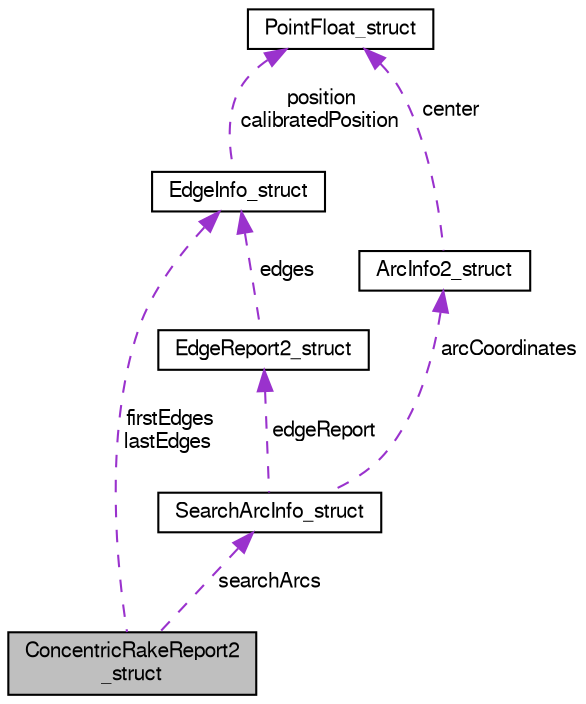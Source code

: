 digraph "ConcentricRakeReport2_struct"
{
  bgcolor="transparent";
  edge [fontname="FreeSans",fontsize="10",labelfontname="FreeSans",labelfontsize="10"];
  node [fontname="FreeSans",fontsize="10",shape=record];
  Node1 [label="ConcentricRakeReport2\l_struct",height=0.2,width=0.4,color="black", fillcolor="grey75", style="filled" fontcolor="black"];
  Node2 -> Node1 [dir="back",color="darkorchid3",fontsize="10",style="dashed",label=" searchArcs" ,fontname="FreeSans"];
  Node2 [label="SearchArcInfo_struct",height=0.2,width=0.4,color="black",URL="$struct_search_arc_info__struct.html"];
  Node3 -> Node2 [dir="back",color="darkorchid3",fontsize="10",style="dashed",label=" edgeReport" ,fontname="FreeSans"];
  Node3 [label="EdgeReport2_struct",height=0.2,width=0.4,color="black",URL="$struct_edge_report2__struct.html"];
  Node4 -> Node3 [dir="back",color="darkorchid3",fontsize="10",style="dashed",label=" edges" ,fontname="FreeSans"];
  Node4 [label="EdgeInfo_struct",height=0.2,width=0.4,color="black",URL="$struct_edge_info__struct.html"];
  Node5 -> Node4 [dir="back",color="darkorchid3",fontsize="10",style="dashed",label=" position\ncalibratedPosition" ,fontname="FreeSans"];
  Node5 [label="PointFloat_struct",height=0.2,width=0.4,color="black",URL="$struct_point_float__struct.html"];
  Node6 -> Node2 [dir="back",color="darkorchid3",fontsize="10",style="dashed",label=" arcCoordinates" ,fontname="FreeSans"];
  Node6 [label="ArcInfo2_struct",height=0.2,width=0.4,color="black",URL="$struct_arc_info2__struct.html"];
  Node5 -> Node6 [dir="back",color="darkorchid3",fontsize="10",style="dashed",label=" center" ,fontname="FreeSans"];
  Node4 -> Node1 [dir="back",color="darkorchid3",fontsize="10",style="dashed",label=" firstEdges\nlastEdges" ,fontname="FreeSans"];
}
